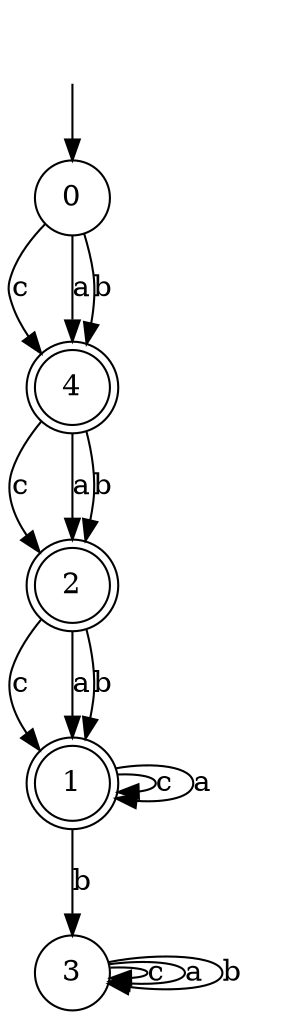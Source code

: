 digraph g {
__start [label=""shape=none]
	0[shape="circle" label="0"]
	1[shape="doublecircle" label="1"]
	2[shape="doublecircle" label="2"]
	3[shape="circle" label="3"]
	4[shape="doublecircle" label="4"]
__start -> 0
	0->4 [label="c"]
	0->4 [label="a"]
	0->4 [label="b"]
	1->1 [label="c"]
	1->1 [label="a"]
	1->3 [label="b"]
	2->1 [label="c"]
	2->1 [label="a"]
	2->1 [label="b"]
	3->3 [label="c"]
	3->3 [label="a"]
	3->3 [label="b"]
	4->2 [label="c"]
	4->2 [label="a"]
	4->2 [label="b"]
}